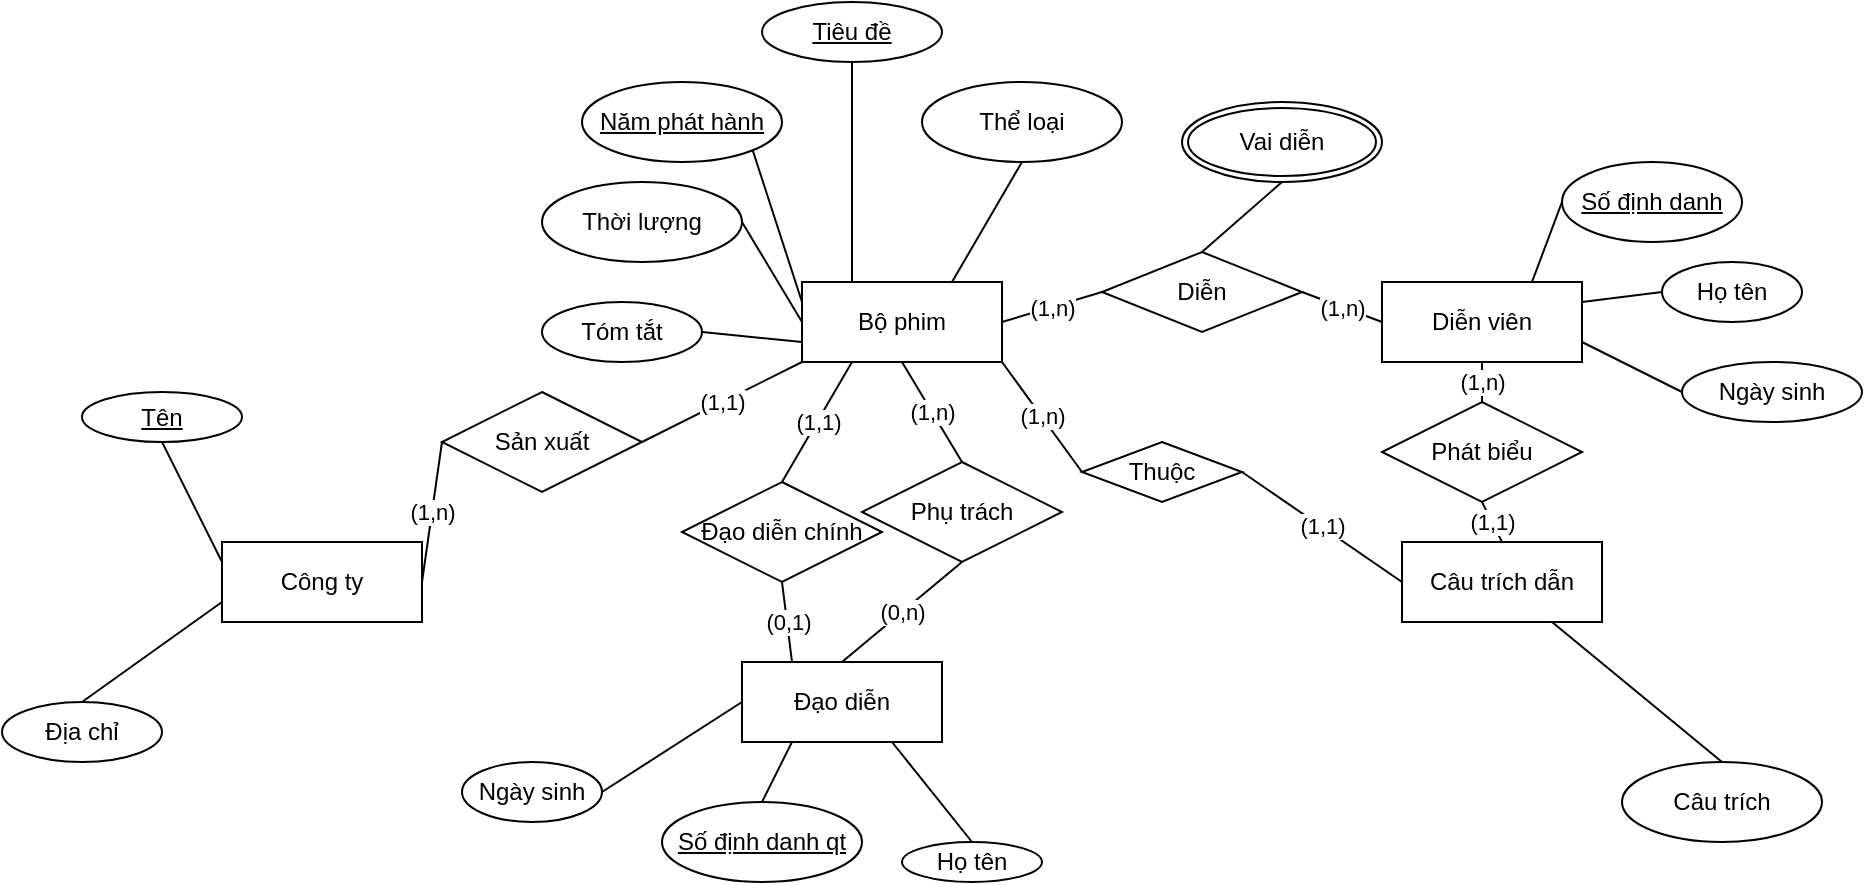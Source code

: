 <mxfile version="24.2.2" type="device">
  <diagram name="Trang-1" id="UQqM5WYplQaMlYi8U2V6">
    <mxGraphModel dx="2085" dy="439" grid="1" gridSize="10" guides="1" tooltips="1" connect="1" arrows="1" fold="1" page="1" pageScale="1" pageWidth="827" pageHeight="1169" math="0" shadow="0">
      <root>
        <mxCell id="0" />
        <mxCell id="1" parent="0" />
        <mxCell id="UF52_l6rgw57dDY6psm4-1" value="Bộ phim" style="whiteSpace=wrap;html=1;align=center;" vertex="1" parent="1">
          <mxGeometry x="100" y="180" width="100" height="40" as="geometry" />
        </mxCell>
        <mxCell id="UF52_l6rgw57dDY6psm4-2" value="&lt;u&gt;Tiêu đề&lt;/u&gt;" style="ellipse;whiteSpace=wrap;html=1;align=center;" vertex="1" parent="1">
          <mxGeometry x="80" y="40" width="90" height="30" as="geometry" />
        </mxCell>
        <mxCell id="UF52_l6rgw57dDY6psm4-3" value="&lt;u&gt;Năm phát hành&lt;/u&gt;" style="ellipse;whiteSpace=wrap;html=1;align=center;" vertex="1" parent="1">
          <mxGeometry x="-10" y="80" width="100" height="40" as="geometry" />
        </mxCell>
        <mxCell id="UF52_l6rgw57dDY6psm4-4" value="Thời lượng" style="ellipse;whiteSpace=wrap;html=1;align=center;" vertex="1" parent="1">
          <mxGeometry x="-30" y="130" width="100" height="40" as="geometry" />
        </mxCell>
        <mxCell id="UF52_l6rgw57dDY6psm4-5" value="Thể loại" style="ellipse;whiteSpace=wrap;html=1;align=center;" vertex="1" parent="1">
          <mxGeometry x="160" y="80" width="100" height="40" as="geometry" />
        </mxCell>
        <mxCell id="UF52_l6rgw57dDY6psm4-6" value="" style="endArrow=none;html=1;rounded=0;exitX=0.5;exitY=1;exitDx=0;exitDy=0;entryX=0.75;entryY=0;entryDx=0;entryDy=0;" edge="1" parent="1" source="UF52_l6rgw57dDY6psm4-5" target="UF52_l6rgw57dDY6psm4-1">
          <mxGeometry relative="1" as="geometry">
            <mxPoint x="170" y="260" as="sourcePoint" />
            <mxPoint x="330" y="260" as="targetPoint" />
          </mxGeometry>
        </mxCell>
        <mxCell id="UF52_l6rgw57dDY6psm4-7" value="" style="endArrow=none;html=1;rounded=0;exitX=0.5;exitY=1;exitDx=0;exitDy=0;entryX=0.25;entryY=0;entryDx=0;entryDy=0;" edge="1" parent="1" source="UF52_l6rgw57dDY6psm4-2" target="UF52_l6rgw57dDY6psm4-1">
          <mxGeometry relative="1" as="geometry">
            <mxPoint x="157.095" y="85.514" as="sourcePoint" />
            <mxPoint x="330" y="260" as="targetPoint" />
          </mxGeometry>
        </mxCell>
        <mxCell id="UF52_l6rgw57dDY6psm4-8" value="" style="endArrow=none;html=1;rounded=0;exitX=1;exitY=1;exitDx=0;exitDy=0;entryX=0;entryY=0.25;entryDx=0;entryDy=0;" edge="1" parent="1" source="UF52_l6rgw57dDY6psm4-3" target="UF52_l6rgw57dDY6psm4-1">
          <mxGeometry relative="1" as="geometry">
            <mxPoint x="170" y="260" as="sourcePoint" />
            <mxPoint x="330" y="260" as="targetPoint" />
          </mxGeometry>
        </mxCell>
        <mxCell id="UF52_l6rgw57dDY6psm4-9" value="" style="endArrow=none;html=1;rounded=0;exitX=1;exitY=0.5;exitDx=0;exitDy=0;entryX=0;entryY=0.5;entryDx=0;entryDy=0;" edge="1" parent="1" source="UF52_l6rgw57dDY6psm4-4" target="UF52_l6rgw57dDY6psm4-1">
          <mxGeometry relative="1" as="geometry">
            <mxPoint x="170" y="260" as="sourcePoint" />
            <mxPoint x="330" y="260" as="targetPoint" />
          </mxGeometry>
        </mxCell>
        <mxCell id="UF52_l6rgw57dDY6psm4-10" value="Diễn viên" style="whiteSpace=wrap;html=1;align=center;" vertex="1" parent="1">
          <mxGeometry x="390" y="180" width="100" height="40" as="geometry" />
        </mxCell>
        <mxCell id="UF52_l6rgw57dDY6psm4-11" value="&lt;u&gt;Số định danh&lt;/u&gt;" style="ellipse;whiteSpace=wrap;html=1;align=center;" vertex="1" parent="1">
          <mxGeometry x="480" y="120" width="90" height="40" as="geometry" />
        </mxCell>
        <mxCell id="UF52_l6rgw57dDY6psm4-12" value="Họ tên" style="ellipse;whiteSpace=wrap;html=1;align=center;" vertex="1" parent="1">
          <mxGeometry x="530" y="170" width="70" height="30" as="geometry" />
        </mxCell>
        <mxCell id="UF52_l6rgw57dDY6psm4-13" value="Ngày sinh" style="ellipse;whiteSpace=wrap;html=1;align=center;" vertex="1" parent="1">
          <mxGeometry x="540" y="220" width="90" height="30" as="geometry" />
        </mxCell>
        <mxCell id="UF52_l6rgw57dDY6psm4-14" value="Tóm tắt" style="ellipse;whiteSpace=wrap;html=1;align=center;" vertex="1" parent="1">
          <mxGeometry x="-30" y="190" width="80" height="30" as="geometry" />
        </mxCell>
        <mxCell id="UF52_l6rgw57dDY6psm4-15" value="" style="endArrow=none;html=1;rounded=0;exitX=1;exitY=0.5;exitDx=0;exitDy=0;entryX=0;entryY=0.75;entryDx=0;entryDy=0;" edge="1" parent="1" source="UF52_l6rgw57dDY6psm4-14" target="UF52_l6rgw57dDY6psm4-1">
          <mxGeometry relative="1" as="geometry">
            <mxPoint x="160" y="210" as="sourcePoint" />
            <mxPoint x="320" y="210" as="targetPoint" />
          </mxGeometry>
        </mxCell>
        <mxCell id="UF52_l6rgw57dDY6psm4-16" value="" style="endArrow=none;html=1;rounded=0;entryX=0;entryY=0.5;entryDx=0;entryDy=0;exitX=0.75;exitY=0;exitDx=0;exitDy=0;" edge="1" parent="1" source="UF52_l6rgw57dDY6psm4-10" target="UF52_l6rgw57dDY6psm4-11">
          <mxGeometry relative="1" as="geometry">
            <mxPoint x="260" y="220" as="sourcePoint" />
            <mxPoint x="420" y="220" as="targetPoint" />
          </mxGeometry>
        </mxCell>
        <mxCell id="UF52_l6rgw57dDY6psm4-17" value="" style="endArrow=none;html=1;rounded=0;entryX=0;entryY=0.5;entryDx=0;entryDy=0;exitX=1;exitY=0.25;exitDx=0;exitDy=0;" edge="1" parent="1" source="UF52_l6rgw57dDY6psm4-10" target="UF52_l6rgw57dDY6psm4-12">
          <mxGeometry relative="1" as="geometry">
            <mxPoint x="260" y="220" as="sourcePoint" />
            <mxPoint x="420" y="220" as="targetPoint" />
          </mxGeometry>
        </mxCell>
        <mxCell id="UF52_l6rgw57dDY6psm4-18" value="" style="endArrow=none;html=1;rounded=0;entryX=0;entryY=0.5;entryDx=0;entryDy=0;exitX=1;exitY=0.75;exitDx=0;exitDy=0;" edge="1" parent="1" source="UF52_l6rgw57dDY6psm4-10" target="UF52_l6rgw57dDY6psm4-13">
          <mxGeometry relative="1" as="geometry">
            <mxPoint x="260" y="220" as="sourcePoint" />
            <mxPoint x="420" y="220" as="targetPoint" />
          </mxGeometry>
        </mxCell>
        <mxCell id="UF52_l6rgw57dDY6psm4-19" value="Diễn" style="shape=rhombus;perimeter=rhombusPerimeter;whiteSpace=wrap;html=1;align=center;" vertex="1" parent="1">
          <mxGeometry x="250" y="165" width="100" height="40" as="geometry" />
        </mxCell>
        <mxCell id="UF52_l6rgw57dDY6psm4-20" value="(1,n)" style="endArrow=none;html=1;rounded=0;entryX=0;entryY=0.5;entryDx=0;entryDy=0;exitX=1;exitY=0.5;exitDx=0;exitDy=0;" edge="1" parent="1" source="UF52_l6rgw57dDY6psm4-19" target="UF52_l6rgw57dDY6psm4-10">
          <mxGeometry relative="1" as="geometry">
            <mxPoint x="230" y="210" as="sourcePoint" />
            <mxPoint x="390" y="210" as="targetPoint" />
          </mxGeometry>
        </mxCell>
        <mxCell id="UF52_l6rgw57dDY6psm4-21" value="(1,n)" style="endArrow=none;html=1;rounded=0;exitX=1;exitY=0.5;exitDx=0;exitDy=0;entryX=0;entryY=0.5;entryDx=0;entryDy=0;" edge="1" parent="1" source="UF52_l6rgw57dDY6psm4-1" target="UF52_l6rgw57dDY6psm4-19">
          <mxGeometry relative="1" as="geometry">
            <mxPoint x="230" y="210" as="sourcePoint" />
            <mxPoint x="390" y="210" as="targetPoint" />
          </mxGeometry>
        </mxCell>
        <mxCell id="UF52_l6rgw57dDY6psm4-22" value="Vai diễn" style="ellipse;shape=doubleEllipse;margin=3;whiteSpace=wrap;html=1;align=center;" vertex="1" parent="1">
          <mxGeometry x="290" y="90" width="100" height="40" as="geometry" />
        </mxCell>
        <mxCell id="UF52_l6rgw57dDY6psm4-23" value="" style="endArrow=none;html=1;rounded=0;entryX=0.5;entryY=1;entryDx=0;entryDy=0;exitX=0.5;exitY=0;exitDx=0;exitDy=0;" edge="1" parent="1" source="UF52_l6rgw57dDY6psm4-19" target="UF52_l6rgw57dDY6psm4-22">
          <mxGeometry relative="1" as="geometry">
            <mxPoint x="230" y="210" as="sourcePoint" />
            <mxPoint x="390" y="210" as="targetPoint" />
          </mxGeometry>
        </mxCell>
        <mxCell id="UF52_l6rgw57dDY6psm4-24" value="Đạo diễn" style="whiteSpace=wrap;html=1;align=center;" vertex="1" parent="1">
          <mxGeometry x="70" y="370" width="100" height="40" as="geometry" />
        </mxCell>
        <mxCell id="UF52_l6rgw57dDY6psm4-25" value="&lt;u&gt;Số định danh qt&lt;/u&gt;" style="ellipse;whiteSpace=wrap;html=1;align=center;" vertex="1" parent="1">
          <mxGeometry x="30" y="440" width="100" height="40" as="geometry" />
        </mxCell>
        <mxCell id="UF52_l6rgw57dDY6psm4-26" value="Họ tên" style="ellipse;whiteSpace=wrap;html=1;align=center;" vertex="1" parent="1">
          <mxGeometry x="150" y="460" width="70" height="20" as="geometry" />
        </mxCell>
        <mxCell id="UF52_l6rgw57dDY6psm4-27" value="Ngày sinh" style="ellipse;whiteSpace=wrap;html=1;align=center;" vertex="1" parent="1">
          <mxGeometry x="-70" y="420" width="70" height="30" as="geometry" />
        </mxCell>
        <mxCell id="UF52_l6rgw57dDY6psm4-28" value="" style="endArrow=none;html=1;rounded=0;exitX=1;exitY=0.5;exitDx=0;exitDy=0;entryX=0;entryY=0.5;entryDx=0;entryDy=0;" edge="1" parent="1" source="UF52_l6rgw57dDY6psm4-27" target="UF52_l6rgw57dDY6psm4-24">
          <mxGeometry relative="1" as="geometry">
            <mxPoint x="90" y="410" as="sourcePoint" />
            <mxPoint x="250" y="410" as="targetPoint" />
          </mxGeometry>
        </mxCell>
        <mxCell id="UF52_l6rgw57dDY6psm4-29" value="" style="endArrow=none;html=1;rounded=0;exitX=0.5;exitY=0;exitDx=0;exitDy=0;entryX=0.25;entryY=1;entryDx=0;entryDy=0;" edge="1" parent="1" source="UF52_l6rgw57dDY6psm4-25" target="UF52_l6rgw57dDY6psm4-24">
          <mxGeometry relative="1" as="geometry">
            <mxPoint x="90" y="410" as="sourcePoint" />
            <mxPoint x="110" y="392" as="targetPoint" />
          </mxGeometry>
        </mxCell>
        <mxCell id="UF52_l6rgw57dDY6psm4-30" value="" style="endArrow=none;html=1;rounded=0;exitX=0.75;exitY=1;exitDx=0;exitDy=0;entryX=0.5;entryY=0;entryDx=0;entryDy=0;" edge="1" parent="1" source="UF52_l6rgw57dDY6psm4-24" target="UF52_l6rgw57dDY6psm4-26">
          <mxGeometry relative="1" as="geometry">
            <mxPoint x="90" y="410" as="sourcePoint" />
            <mxPoint x="250" y="410" as="targetPoint" />
          </mxGeometry>
        </mxCell>
        <mxCell id="UF52_l6rgw57dDY6psm4-31" value="Phụ trách" style="shape=rhombus;perimeter=rhombusPerimeter;whiteSpace=wrap;html=1;align=center;" vertex="1" parent="1">
          <mxGeometry x="130" y="270" width="100" height="50" as="geometry" />
        </mxCell>
        <mxCell id="UF52_l6rgw57dDY6psm4-32" value="(0,n)" style="endArrow=none;html=1;rounded=0;exitX=0.5;exitY=0;exitDx=0;exitDy=0;entryX=0.5;entryY=1;entryDx=0;entryDy=0;" edge="1" parent="1" source="UF52_l6rgw57dDY6psm4-24" target="UF52_l6rgw57dDY6psm4-31">
          <mxGeometry relative="1" as="geometry">
            <mxPoint x="90" y="310" as="sourcePoint" />
            <mxPoint x="250" y="310" as="targetPoint" />
          </mxGeometry>
        </mxCell>
        <mxCell id="UF52_l6rgw57dDY6psm4-33" value="(1,n)" style="endArrow=none;html=1;rounded=0;entryX=0.5;entryY=1;entryDx=0;entryDy=0;exitX=0.5;exitY=0;exitDx=0;exitDy=0;" edge="1" parent="1" source="UF52_l6rgw57dDY6psm4-31" target="UF52_l6rgw57dDY6psm4-1">
          <mxGeometry relative="1" as="geometry">
            <mxPoint x="90" y="310" as="sourcePoint" />
            <mxPoint x="250" y="310" as="targetPoint" />
          </mxGeometry>
        </mxCell>
        <mxCell id="UF52_l6rgw57dDY6psm4-39" value="Công ty" style="whiteSpace=wrap;html=1;align=center;" vertex="1" parent="1">
          <mxGeometry x="-190" y="310" width="100" height="40" as="geometry" />
        </mxCell>
        <mxCell id="UF52_l6rgw57dDY6psm4-40" value="&lt;u&gt;Tên&lt;/u&gt;" style="ellipse;whiteSpace=wrap;html=1;align=center;" vertex="1" parent="1">
          <mxGeometry x="-260" y="235" width="80" height="25" as="geometry" />
        </mxCell>
        <mxCell id="UF52_l6rgw57dDY6psm4-41" value="Địa chỉ" style="ellipse;whiteSpace=wrap;html=1;align=center;" vertex="1" parent="1">
          <mxGeometry x="-300" y="390" width="80" height="30" as="geometry" />
        </mxCell>
        <mxCell id="UF52_l6rgw57dDY6psm4-43" value="" style="endArrow=none;html=1;rounded=0;entryX=0.5;entryY=1;entryDx=0;entryDy=0;exitX=0;exitY=0.25;exitDx=0;exitDy=0;" edge="1" parent="1" source="UF52_l6rgw57dDY6psm4-39" target="UF52_l6rgw57dDY6psm4-40">
          <mxGeometry relative="1" as="geometry">
            <mxPoint x="-230" y="260" as="sourcePoint" />
            <mxPoint x="-70" y="260" as="targetPoint" />
          </mxGeometry>
        </mxCell>
        <mxCell id="UF52_l6rgw57dDY6psm4-44" value="" style="endArrow=none;html=1;rounded=0;entryX=0.5;entryY=0;entryDx=0;entryDy=0;exitX=0;exitY=0.75;exitDx=0;exitDy=0;" edge="1" parent="1" source="UF52_l6rgw57dDY6psm4-39" target="UF52_l6rgw57dDY6psm4-41">
          <mxGeometry relative="1" as="geometry">
            <mxPoint x="-230" y="260" as="sourcePoint" />
            <mxPoint x="-70" y="260" as="targetPoint" />
          </mxGeometry>
        </mxCell>
        <mxCell id="UF52_l6rgw57dDY6psm4-46" value="Sản xuất" style="shape=rhombus;perimeter=rhombusPerimeter;whiteSpace=wrap;html=1;align=center;" vertex="1" parent="1">
          <mxGeometry x="-80" y="235" width="100" height="50" as="geometry" />
        </mxCell>
        <mxCell id="UF52_l6rgw57dDY6psm4-47" value="(1,n)" style="endArrow=none;html=1;rounded=0;exitX=1;exitY=0.5;exitDx=0;exitDy=0;entryX=0;entryY=0.5;entryDx=0;entryDy=0;" edge="1" parent="1" source="UF52_l6rgw57dDY6psm4-39" target="UF52_l6rgw57dDY6psm4-46">
          <mxGeometry relative="1" as="geometry">
            <mxPoint x="-10" y="340" as="sourcePoint" />
            <mxPoint x="150" y="340" as="targetPoint" />
          </mxGeometry>
        </mxCell>
        <mxCell id="UF52_l6rgw57dDY6psm4-48" value="(1,1)" style="endArrow=none;html=1;rounded=0;entryX=0;entryY=1;entryDx=0;entryDy=0;exitX=1;exitY=0.5;exitDx=0;exitDy=0;" edge="1" parent="1" source="UF52_l6rgw57dDY6psm4-46" target="UF52_l6rgw57dDY6psm4-1">
          <mxGeometry relative="1" as="geometry">
            <mxPoint x="-10" y="340" as="sourcePoint" />
            <mxPoint x="150" y="340" as="targetPoint" />
          </mxGeometry>
        </mxCell>
        <mxCell id="UF52_l6rgw57dDY6psm4-49" value="Đạo diễn chính" style="shape=rhombus;perimeter=rhombusPerimeter;whiteSpace=wrap;html=1;align=center;" vertex="1" parent="1">
          <mxGeometry x="40" y="280" width="100" height="50" as="geometry" />
        </mxCell>
        <mxCell id="UF52_l6rgw57dDY6psm4-50" value="(0,1)" style="endArrow=none;html=1;rounded=0;exitX=0.25;exitY=0;exitDx=0;exitDy=0;entryX=0.5;entryY=1;entryDx=0;entryDy=0;" edge="1" parent="1" source="UF52_l6rgw57dDY6psm4-24" target="UF52_l6rgw57dDY6psm4-49">
          <mxGeometry relative="1" as="geometry">
            <mxPoint x="50" y="340" as="sourcePoint" />
            <mxPoint x="210" y="340" as="targetPoint" />
          </mxGeometry>
        </mxCell>
        <mxCell id="UF52_l6rgw57dDY6psm4-53" value="(1,1)" style="endArrow=none;html=1;rounded=0;exitX=0.25;exitY=1;exitDx=0;exitDy=0;entryX=0.5;entryY=0;entryDx=0;entryDy=0;" edge="1" parent="1" source="UF52_l6rgw57dDY6psm4-1" target="UF52_l6rgw57dDY6psm4-49">
          <mxGeometry relative="1" as="geometry">
            <mxPoint x="140" y="240" as="sourcePoint" />
            <mxPoint x="210" y="340" as="targetPoint" />
          </mxGeometry>
        </mxCell>
        <mxCell id="UF52_l6rgw57dDY6psm4-54" value="Câu trích dẫn" style="whiteSpace=wrap;html=1;align=center;" vertex="1" parent="1">
          <mxGeometry x="400" y="310" width="100" height="40" as="geometry" />
        </mxCell>
        <mxCell id="UF52_l6rgw57dDY6psm4-55" value="Câu trích" style="ellipse;whiteSpace=wrap;html=1;align=center;" vertex="1" parent="1">
          <mxGeometry x="510" y="420" width="100" height="40" as="geometry" />
        </mxCell>
        <mxCell id="UF52_l6rgw57dDY6psm4-56" value="" style="endArrow=none;html=1;rounded=0;exitX=0.5;exitY=0;exitDx=0;exitDy=0;entryX=0.75;entryY=1;entryDx=0;entryDy=0;" edge="1" parent="1" source="UF52_l6rgw57dDY6psm4-55" target="UF52_l6rgw57dDY6psm4-54">
          <mxGeometry relative="1" as="geometry">
            <mxPoint x="360" y="300" as="sourcePoint" />
            <mxPoint x="520" y="300" as="targetPoint" />
          </mxGeometry>
        </mxCell>
        <mxCell id="UF52_l6rgw57dDY6psm4-57" value="Thuộc" style="shape=rhombus;perimeter=rhombusPerimeter;whiteSpace=wrap;html=1;align=center;" vertex="1" parent="1">
          <mxGeometry x="240" y="260" width="80" height="30" as="geometry" />
        </mxCell>
        <mxCell id="UF52_l6rgw57dDY6psm4-58" value="(1,n)" style="endArrow=none;html=1;rounded=0;exitX=1;exitY=1;exitDx=0;exitDy=0;entryX=0;entryY=0.5;entryDx=0;entryDy=0;" edge="1" parent="1" source="UF52_l6rgw57dDY6psm4-1" target="UF52_l6rgw57dDY6psm4-57">
          <mxGeometry relative="1" as="geometry">
            <mxPoint x="270" y="290" as="sourcePoint" />
            <mxPoint x="430" y="290" as="targetPoint" />
          </mxGeometry>
        </mxCell>
        <mxCell id="UF52_l6rgw57dDY6psm4-60" value="(1,1)" style="endArrow=none;html=1;rounded=0;entryX=0;entryY=0.5;entryDx=0;entryDy=0;exitX=1;exitY=0.5;exitDx=0;exitDy=0;" edge="1" parent="1" source="UF52_l6rgw57dDY6psm4-57" target="UF52_l6rgw57dDY6psm4-54">
          <mxGeometry relative="1" as="geometry">
            <mxPoint x="270" y="290" as="sourcePoint" />
            <mxPoint x="430" y="290" as="targetPoint" />
          </mxGeometry>
        </mxCell>
        <mxCell id="UF52_l6rgw57dDY6psm4-61" value="Phát biểu" style="shape=rhombus;perimeter=rhombusPerimeter;whiteSpace=wrap;html=1;align=center;" vertex="1" parent="1">
          <mxGeometry x="390" y="240" width="100" height="50" as="geometry" />
        </mxCell>
        <mxCell id="UF52_l6rgw57dDY6psm4-62" value="(1,n)" style="endArrow=none;html=1;rounded=0;exitX=0.5;exitY=1;exitDx=0;exitDy=0;entryX=0.5;entryY=0;entryDx=0;entryDy=0;" edge="1" parent="1" source="UF52_l6rgw57dDY6psm4-10" target="UF52_l6rgw57dDY6psm4-61">
          <mxGeometry relative="1" as="geometry">
            <mxPoint x="270" y="290" as="sourcePoint" />
            <mxPoint x="430" y="290" as="targetPoint" />
          </mxGeometry>
        </mxCell>
        <mxCell id="UF52_l6rgw57dDY6psm4-63" value="(1,1)" style="endArrow=none;html=1;rounded=0;entryX=0.5;entryY=1;entryDx=0;entryDy=0;exitX=0.5;exitY=0;exitDx=0;exitDy=0;" edge="1" parent="1" source="UF52_l6rgw57dDY6psm4-54" target="UF52_l6rgw57dDY6psm4-61">
          <mxGeometry relative="1" as="geometry">
            <mxPoint x="270" y="290" as="sourcePoint" />
            <mxPoint x="430" y="290" as="targetPoint" />
          </mxGeometry>
        </mxCell>
      </root>
    </mxGraphModel>
  </diagram>
</mxfile>
